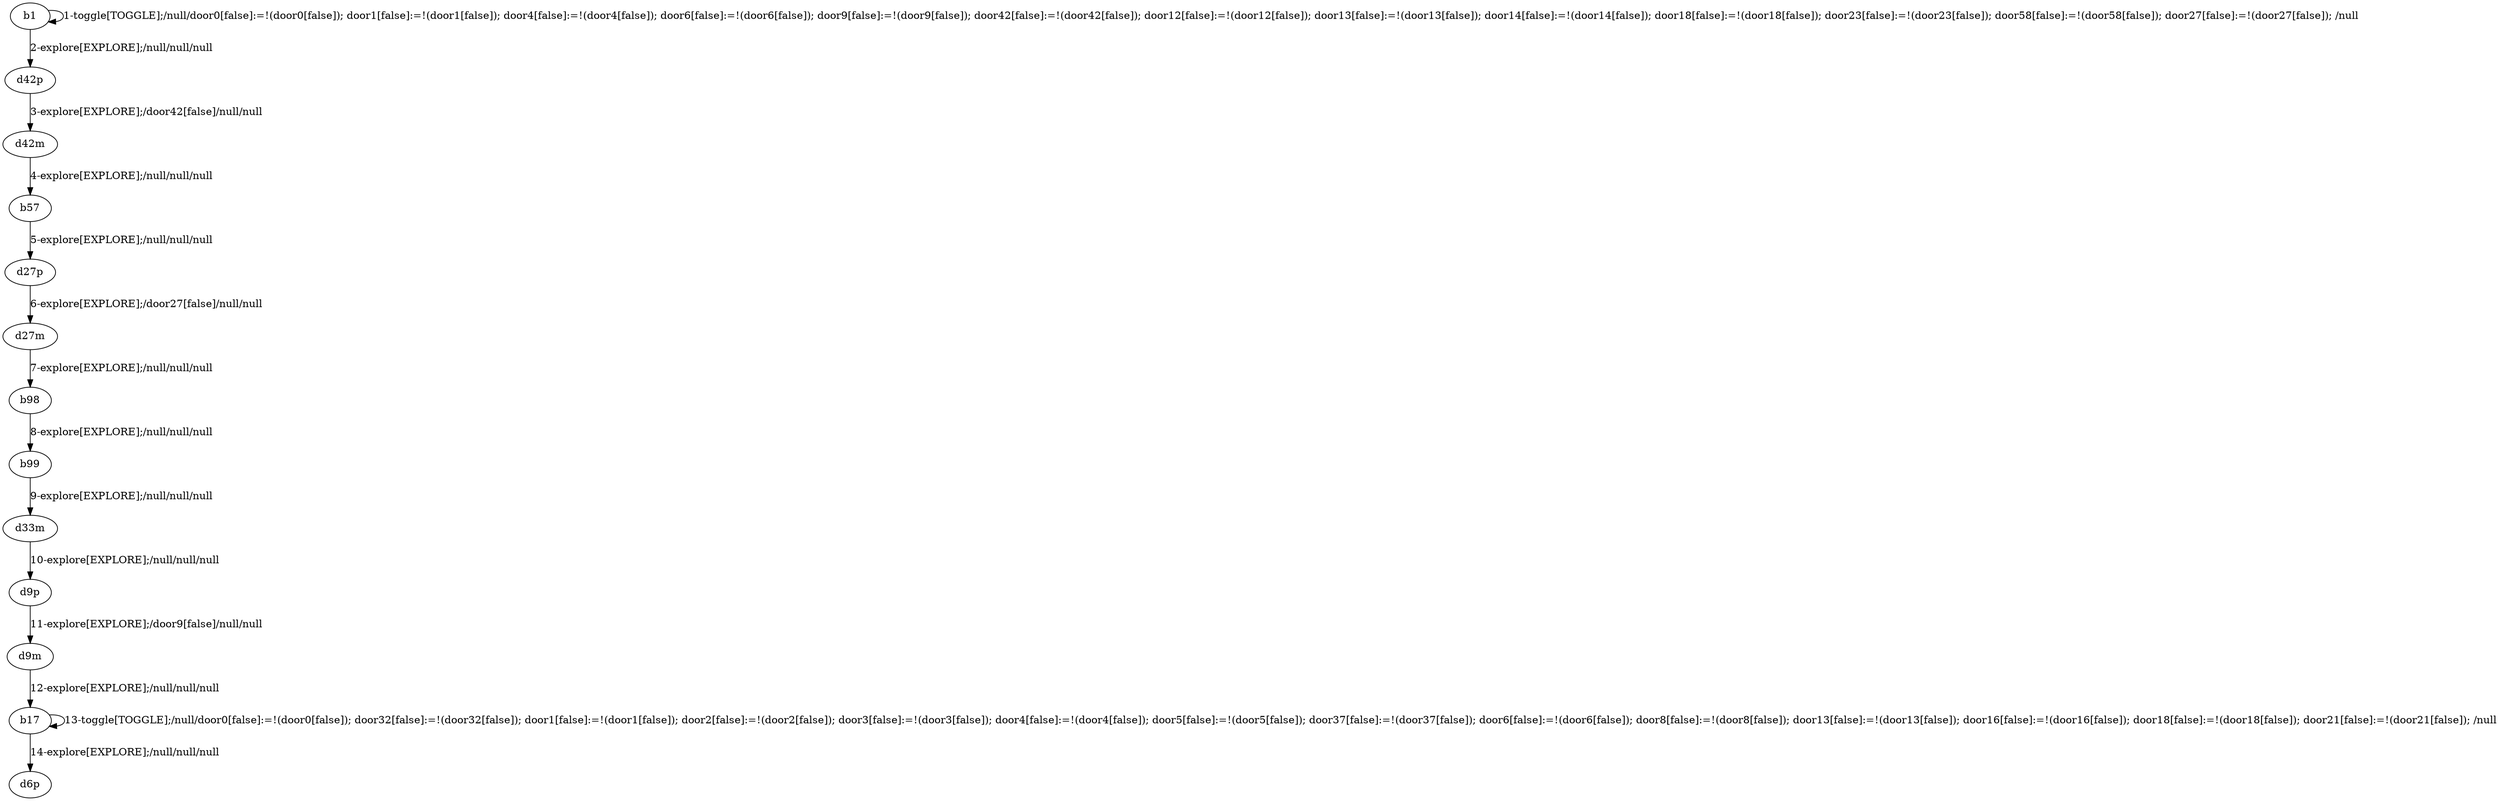 # Total number of goals covered by this test: 4
# b99 --> d33m
# b17 --> d6p
# d33m --> d9p
# b17 --> b17

digraph g {
"b1" -> "b1" [label = "1-toggle[TOGGLE];/null/door0[false]:=!(door0[false]); door1[false]:=!(door1[false]); door4[false]:=!(door4[false]); door6[false]:=!(door6[false]); door9[false]:=!(door9[false]); door42[false]:=!(door42[false]); door12[false]:=!(door12[false]); door13[false]:=!(door13[false]); door14[false]:=!(door14[false]); door18[false]:=!(door18[false]); door23[false]:=!(door23[false]); door58[false]:=!(door58[false]); door27[false]:=!(door27[false]); /null"];
"b1" -> "d42p" [label = "2-explore[EXPLORE];/null/null/null"];
"d42p" -> "d42m" [label = "3-explore[EXPLORE];/door42[false]/null/null"];
"d42m" -> "b57" [label = "4-explore[EXPLORE];/null/null/null"];
"b57" -> "d27p" [label = "5-explore[EXPLORE];/null/null/null"];
"d27p" -> "d27m" [label = "6-explore[EXPLORE];/door27[false]/null/null"];
"d27m" -> "b98" [label = "7-explore[EXPLORE];/null/null/null"];
"b98" -> "b99" [label = "8-explore[EXPLORE];/null/null/null"];
"b99" -> "d33m" [label = "9-explore[EXPLORE];/null/null/null"];
"d33m" -> "d9p" [label = "10-explore[EXPLORE];/null/null/null"];
"d9p" -> "d9m" [label = "11-explore[EXPLORE];/door9[false]/null/null"];
"d9m" -> "b17" [label = "12-explore[EXPLORE];/null/null/null"];
"b17" -> "b17" [label = "13-toggle[TOGGLE];/null/door0[false]:=!(door0[false]); door32[false]:=!(door32[false]); door1[false]:=!(door1[false]); door2[false]:=!(door2[false]); door3[false]:=!(door3[false]); door4[false]:=!(door4[false]); door5[false]:=!(door5[false]); door37[false]:=!(door37[false]); door6[false]:=!(door6[false]); door8[false]:=!(door8[false]); door13[false]:=!(door13[false]); door16[false]:=!(door16[false]); door18[false]:=!(door18[false]); door21[false]:=!(door21[false]); /null"];
"b17" -> "d6p" [label = "14-explore[EXPLORE];/null/null/null"];
}